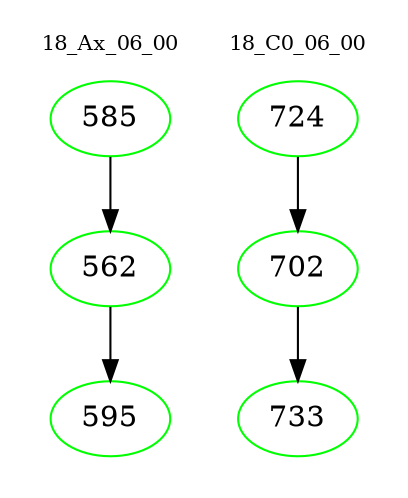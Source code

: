 digraph{
subgraph cluster_0 {
color = white
label = "18_Ax_06_00";
fontsize=10;
T0_585 [label="585", color="green"]
T0_585 -> T0_562 [color="black"]
T0_562 [label="562", color="green"]
T0_562 -> T0_595 [color="black"]
T0_595 [label="595", color="green"]
}
subgraph cluster_1 {
color = white
label = "18_C0_06_00";
fontsize=10;
T1_724 [label="724", color="green"]
T1_724 -> T1_702 [color="black"]
T1_702 [label="702", color="green"]
T1_702 -> T1_733 [color="black"]
T1_733 [label="733", color="green"]
}
}

